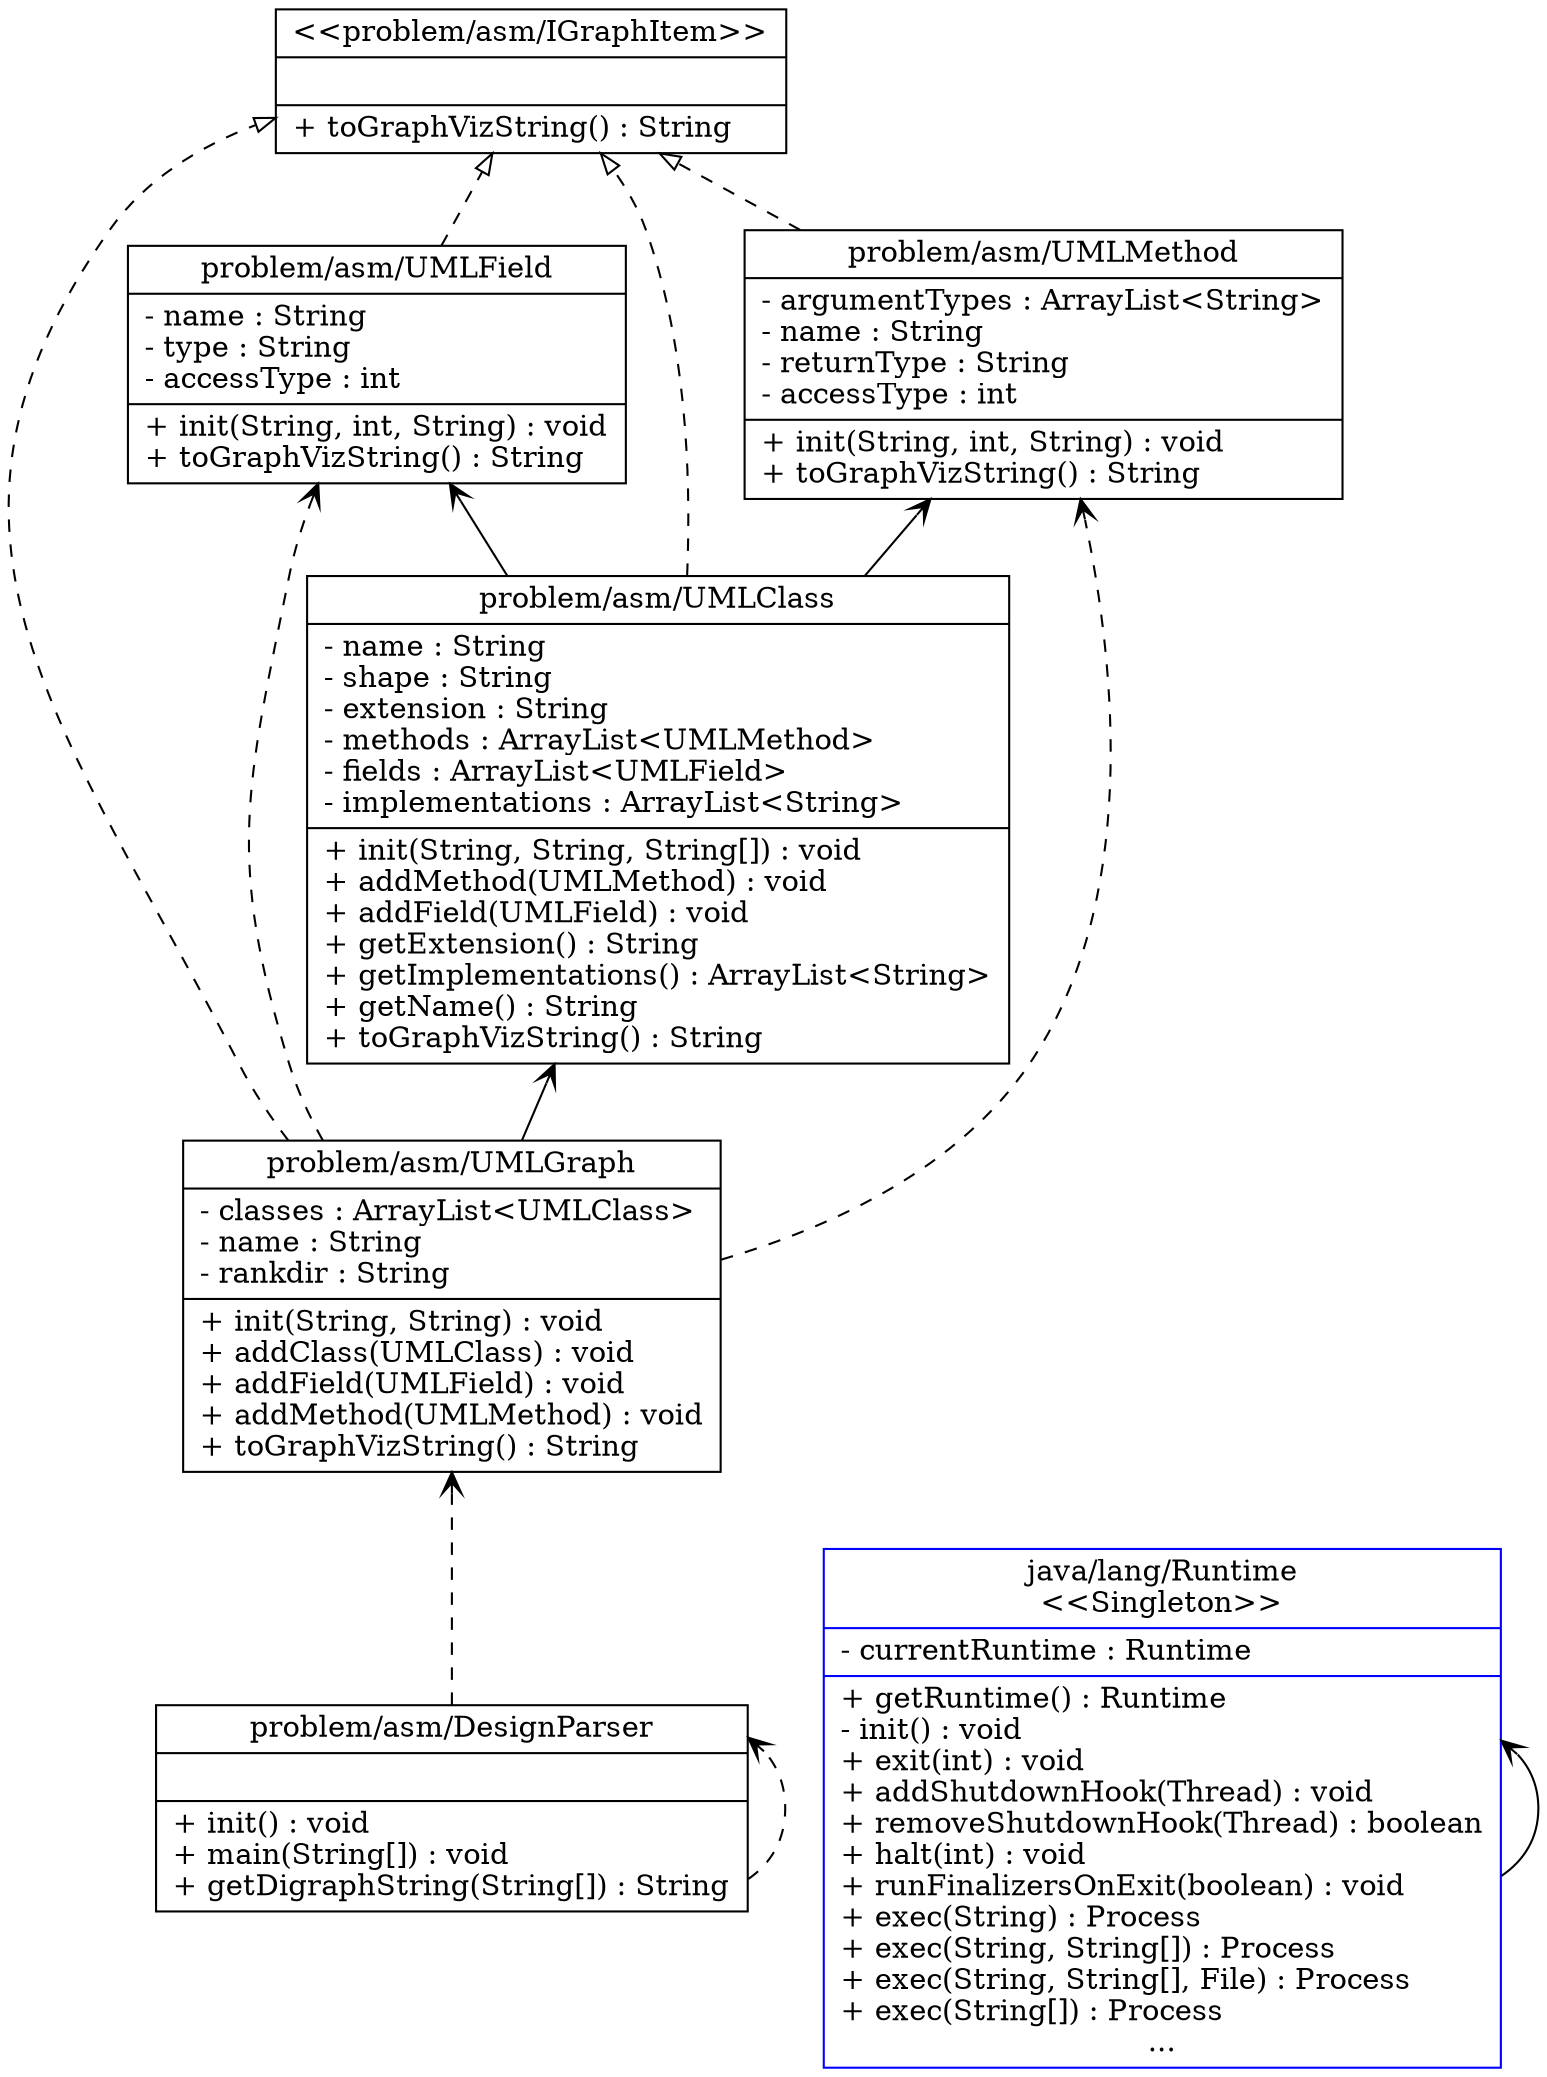 digraph "UML"{
	rankdir = BT
	"problem/asm/DesignParser" [
	shape = "record",
	label = "{problem/asm/DesignParser||+ init() : void\l+ main(String[]) : void\l+ getDigraphString(String[]) : String\l}"
style=filled
fillcolor="#ffffff"
color="#000000"
];
"problem/asm/DesignParser" -> "problem/asm/DesignParser" [arrowhead="vee", style="dashed", color="#000000"];
"problem/asm/DesignParser" -> "problem/asm/UMLGraph" [arrowhead="vee", style="dashed", color="#000000"];

	"problem/asm/IGraphItem" [
	shape = "record",
	label = "{\<\<problem/asm/IGraphItem\>\>||+ toGraphVizString() : String\l}"
style=filled
fillcolor="#ffffff"
color="#000000"
];

	"problem/asm/UMLClass" [
	shape = "record",
	label = "{problem/asm/UMLClass|- name : String\l- shape : String\l- extension : String\l- methods : ArrayList\<UMLMethod\>\l- fields : ArrayList\<UMLField\>\l- implementations : ArrayList\<String\>\l|+ init(String, String, String[]) : void\l+ addMethod(UMLMethod) : void\l+ addField(UMLField) : void\l+ getExtension() : String\l+ getImplementations() : ArrayList\<String\>\l+ getName() : String\l+ toGraphVizString() : String\l}"
style=filled
fillcolor="#ffffff"
color="#000000"
];
"problem/asm/UMLClass" -> "problem/asm/IGraphItem" [arrowhead="onormal", style="dashed", color="#000000"];
"problem/asm/UMLClass" -> "problem/asm/UMLField" [arrowhead="vee", style="solid", color="#000000"];
"problem/asm/UMLClass" -> "problem/asm/UMLMethod" [arrowhead="vee", style="solid", color="#000000"];

	"problem/asm/UMLField" [
	shape = "record",
	label = "{problem/asm/UMLField|- name : String\l- type : String\l- accessType : int\l|+ init(String, int, String) : void\l+ toGraphVizString() : String\l}"
style=filled
fillcolor="#ffffff"
color="#000000"
];
"problem/asm/UMLField" -> "problem/asm/IGraphItem" [arrowhead="onormal", style="dashed", color="#000000"];

	"problem/asm/UMLGraph" [
	shape = "record",
	label = "{problem/asm/UMLGraph|- classes : ArrayList\<UMLClass\>\l- name : String\l- rankdir : String\l|+ init(String, String) : void\l+ addClass(UMLClass) : void\l+ addField(UMLField) : void\l+ addMethod(UMLMethod) : void\l+ toGraphVizString() : String\l}"
style=filled
fillcolor="#ffffff"
color="#000000"
];
"problem/asm/UMLGraph" -> "problem/asm/IGraphItem" [arrowhead="onormal", style="dashed", color="#000000"];
"problem/asm/UMLGraph" -> "problem/asm/UMLClass" [arrowhead="vee", style="solid", color="#000000"];
"problem/asm/UMLGraph" -> "problem/asm/UMLField" [arrowhead="vee", style="dashed", color="#000000"];
"problem/asm/UMLGraph" -> "problem/asm/UMLMethod" [arrowhead="vee", style="dashed", color="#000000"];

	"problem/asm/UMLMethod" [
	shape = "record",
	label = "{problem/asm/UMLMethod|- argumentTypes : ArrayList\<String\>\l- name : String\l- returnType : String\l- accessType : int\l|+ init(String, int, String) : void\l+ toGraphVizString() : String\l}"
style=filled
fillcolor="#ffffff"
color="#000000"
];
"problem/asm/UMLMethod" -> "problem/asm/IGraphItem" [arrowhead="onormal", style="dashed", color="#000000"];

	"java/lang/Runtime" [
	shape = "record",
	label = "{java/lang/Runtime\n\<\<Singleton\>\>|- currentRuntime : Runtime\l|+ getRuntime() : Runtime\l- init() : void\l+ exit(int) : void\l+ addShutdownHook(Thread) : void\l+ removeShutdownHook(Thread) : boolean\l+ halt(int) : void\l+ runFinalizersOnExit(boolean) : void\l+ exec(String) : Process\l+ exec(String, String[]) : Process\l+ exec(String, String[], File) : Process\l+ exec(String[]) : Process\l...}"
style=filled
fillcolor="#ffffff"
color="#0000ff"
];
"java/lang/Runtime" -> "java/lang/Runtime" [arrowhead="vee", style="solid", color="#000000"];

}
